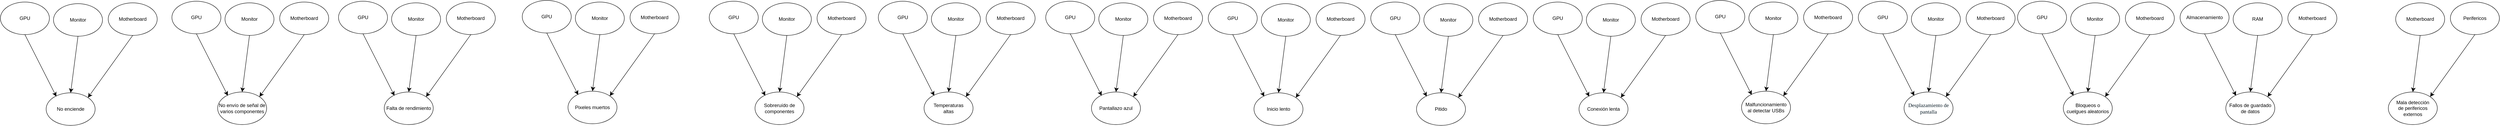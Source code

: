 <mxfile version="24.7.17">
  <diagram name="Page-1" id="YGSRjCei_8j5BNqLQOy4">
    <mxGraphModel dx="4787" dy="1153" grid="0" gridSize="10" guides="1" tooltips="1" connect="1" arrows="1" fold="1" page="0" pageScale="1" pageWidth="850" pageHeight="1100" math="0" shadow="0">
      <root>
        <mxCell id="0" />
        <mxCell id="1" parent="0" />
        <mxCell id="Yx4VKU2NzzIZ2IJ3YvU_-12" value="Pixeles muertos" style="ellipse;whiteSpace=wrap;html=1;" vertex="1" parent="1">
          <mxGeometry x="16" y="320" width="120" height="80" as="geometry" />
        </mxCell>
        <mxCell id="Yx4VKU2NzzIZ2IJ3YvU_-13" value="GPU" style="ellipse;whiteSpace=wrap;html=1;" vertex="1" parent="1">
          <mxGeometry x="-96" y="97" width="120" height="80" as="geometry" />
        </mxCell>
        <mxCell id="Yx4VKU2NzzIZ2IJ3YvU_-14" value="Monitor" style="ellipse;whiteSpace=wrap;html=1;" vertex="1" parent="1">
          <mxGeometry x="34" y="101" width="120" height="80" as="geometry" />
        </mxCell>
        <mxCell id="Yx4VKU2NzzIZ2IJ3YvU_-15" value="Motherboard" style="ellipse;whiteSpace=wrap;html=1;" vertex="1" parent="1">
          <mxGeometry x="168" y="99" width="120" height="80" as="geometry" />
        </mxCell>
        <mxCell id="Yx4VKU2NzzIZ2IJ3YvU_-16" value="" style="endArrow=classic;html=1;rounded=0;fontSize=12;startSize=8;endSize=8;curved=1;exitX=0.5;exitY=1;exitDx=0;exitDy=0;entryX=0.208;entryY=0.113;entryDx=0;entryDy=0;entryPerimeter=0;" edge="1" parent="1" source="Yx4VKU2NzzIZ2IJ3YvU_-13" target="Yx4VKU2NzzIZ2IJ3YvU_-12">
          <mxGeometry width="50" height="50" relative="1" as="geometry">
            <mxPoint x="182" y="323" as="sourcePoint" />
            <mxPoint x="232" y="273" as="targetPoint" />
          </mxGeometry>
        </mxCell>
        <mxCell id="Yx4VKU2NzzIZ2IJ3YvU_-17" value="" style="endArrow=classic;html=1;rounded=0;fontSize=12;startSize=8;endSize=8;curved=1;exitX=0.5;exitY=1;exitDx=0;exitDy=0;entryX=0.5;entryY=0;entryDx=0;entryDy=0;" edge="1" parent="1" source="Yx4VKU2NzzIZ2IJ3YvU_-14" target="Yx4VKU2NzzIZ2IJ3YvU_-12">
          <mxGeometry width="50" height="50" relative="1" as="geometry">
            <mxPoint x="-26" y="187" as="sourcePoint" />
            <mxPoint x="51" y="339" as="targetPoint" />
          </mxGeometry>
        </mxCell>
        <mxCell id="Yx4VKU2NzzIZ2IJ3YvU_-18" value="" style="endArrow=classic;html=1;rounded=0;fontSize=12;startSize=8;endSize=8;curved=1;exitX=0.5;exitY=1;exitDx=0;exitDy=0;entryX=1;entryY=0;entryDx=0;entryDy=0;" edge="1" parent="1" source="Yx4VKU2NzzIZ2IJ3YvU_-15" target="Yx4VKU2NzzIZ2IJ3YvU_-12">
          <mxGeometry width="50" height="50" relative="1" as="geometry">
            <mxPoint x="182" y="323" as="sourcePoint" />
            <mxPoint x="232" y="273" as="targetPoint" />
          </mxGeometry>
        </mxCell>
        <mxCell id="Yx4VKU2NzzIZ2IJ3YvU_-27" value="&lt;div&gt;Sobreruído de &lt;br&gt;&lt;/div&gt;&lt;div&gt;componentes&lt;br&gt;&lt;/div&gt;" style="ellipse;whiteSpace=wrap;html=1;" vertex="1" parent="1">
          <mxGeometry x="474" y="322" width="120" height="80" as="geometry" />
        </mxCell>
        <mxCell id="Yx4VKU2NzzIZ2IJ3YvU_-28" value="GPU" style="ellipse;whiteSpace=wrap;html=1;" vertex="1" parent="1">
          <mxGeometry x="362" y="99" width="120" height="80" as="geometry" />
        </mxCell>
        <mxCell id="Yx4VKU2NzzIZ2IJ3YvU_-29" value="Monitor" style="ellipse;whiteSpace=wrap;html=1;" vertex="1" parent="1">
          <mxGeometry x="492" y="103" width="120" height="80" as="geometry" />
        </mxCell>
        <mxCell id="Yx4VKU2NzzIZ2IJ3YvU_-30" value="Motherboard" style="ellipse;whiteSpace=wrap;html=1;" vertex="1" parent="1">
          <mxGeometry x="626" y="101" width="120" height="80" as="geometry" />
        </mxCell>
        <mxCell id="Yx4VKU2NzzIZ2IJ3YvU_-31" value="" style="endArrow=classic;html=1;rounded=0;fontSize=12;startSize=8;endSize=8;curved=1;exitX=0.5;exitY=1;exitDx=0;exitDy=0;entryX=0.208;entryY=0.113;entryDx=0;entryDy=0;entryPerimeter=0;" edge="1" parent="1" source="Yx4VKU2NzzIZ2IJ3YvU_-28" target="Yx4VKU2NzzIZ2IJ3YvU_-27">
          <mxGeometry width="50" height="50" relative="1" as="geometry">
            <mxPoint x="640" y="325" as="sourcePoint" />
            <mxPoint x="690" y="275" as="targetPoint" />
          </mxGeometry>
        </mxCell>
        <mxCell id="Yx4VKU2NzzIZ2IJ3YvU_-32" value="" style="endArrow=classic;html=1;rounded=0;fontSize=12;startSize=8;endSize=8;curved=1;exitX=0.5;exitY=1;exitDx=0;exitDy=0;entryX=0.5;entryY=0;entryDx=0;entryDy=0;" edge="1" parent="1" source="Yx4VKU2NzzIZ2IJ3YvU_-29" target="Yx4VKU2NzzIZ2IJ3YvU_-27">
          <mxGeometry width="50" height="50" relative="1" as="geometry">
            <mxPoint x="432" y="189" as="sourcePoint" />
            <mxPoint x="509" y="341" as="targetPoint" />
          </mxGeometry>
        </mxCell>
        <mxCell id="Yx4VKU2NzzIZ2IJ3YvU_-33" value="" style="endArrow=classic;html=1;rounded=0;fontSize=12;startSize=8;endSize=8;curved=1;exitX=0.5;exitY=1;exitDx=0;exitDy=0;entryX=1;entryY=0;entryDx=0;entryDy=0;" edge="1" parent="1" source="Yx4VKU2NzzIZ2IJ3YvU_-30" target="Yx4VKU2NzzIZ2IJ3YvU_-27">
          <mxGeometry width="50" height="50" relative="1" as="geometry">
            <mxPoint x="640" y="325" as="sourcePoint" />
            <mxPoint x="690" y="275" as="targetPoint" />
          </mxGeometry>
        </mxCell>
        <mxCell id="Yx4VKU2NzzIZ2IJ3YvU_-34" value="Falta de rendimiento" style="ellipse;whiteSpace=wrap;html=1;" vertex="1" parent="1">
          <mxGeometry x="-434" y="322" width="120" height="80" as="geometry" />
        </mxCell>
        <mxCell id="Yx4VKU2NzzIZ2IJ3YvU_-35" value="GPU" style="ellipse;whiteSpace=wrap;html=1;" vertex="1" parent="1">
          <mxGeometry x="-546" y="99" width="120" height="80" as="geometry" />
        </mxCell>
        <mxCell id="Yx4VKU2NzzIZ2IJ3YvU_-36" value="Monitor" style="ellipse;whiteSpace=wrap;html=1;" vertex="1" parent="1">
          <mxGeometry x="-416" y="103" width="120" height="80" as="geometry" />
        </mxCell>
        <mxCell id="Yx4VKU2NzzIZ2IJ3YvU_-37" value="Motherboard" style="ellipse;whiteSpace=wrap;html=1;" vertex="1" parent="1">
          <mxGeometry x="-282" y="101" width="120" height="80" as="geometry" />
        </mxCell>
        <mxCell id="Yx4VKU2NzzIZ2IJ3YvU_-38" value="" style="endArrow=classic;html=1;rounded=0;fontSize=12;startSize=8;endSize=8;curved=1;exitX=0.5;exitY=1;exitDx=0;exitDy=0;entryX=0.208;entryY=0.113;entryDx=0;entryDy=0;entryPerimeter=0;" edge="1" parent="1" source="Yx4VKU2NzzIZ2IJ3YvU_-35" target="Yx4VKU2NzzIZ2IJ3YvU_-34">
          <mxGeometry width="50" height="50" relative="1" as="geometry">
            <mxPoint x="-268" y="325" as="sourcePoint" />
            <mxPoint x="-218" y="275" as="targetPoint" />
          </mxGeometry>
        </mxCell>
        <mxCell id="Yx4VKU2NzzIZ2IJ3YvU_-39" value="" style="endArrow=classic;html=1;rounded=0;fontSize=12;startSize=8;endSize=8;curved=1;exitX=0.5;exitY=1;exitDx=0;exitDy=0;entryX=0.5;entryY=0;entryDx=0;entryDy=0;" edge="1" parent="1" source="Yx4VKU2NzzIZ2IJ3YvU_-36" target="Yx4VKU2NzzIZ2IJ3YvU_-34">
          <mxGeometry width="50" height="50" relative="1" as="geometry">
            <mxPoint x="-476" y="189" as="sourcePoint" />
            <mxPoint x="-399" y="341" as="targetPoint" />
          </mxGeometry>
        </mxCell>
        <mxCell id="Yx4VKU2NzzIZ2IJ3YvU_-40" value="" style="endArrow=classic;html=1;rounded=0;fontSize=12;startSize=8;endSize=8;curved=1;exitX=0.5;exitY=1;exitDx=0;exitDy=0;entryX=1;entryY=0;entryDx=0;entryDy=0;" edge="1" parent="1" source="Yx4VKU2NzzIZ2IJ3YvU_-37" target="Yx4VKU2NzzIZ2IJ3YvU_-34">
          <mxGeometry width="50" height="50" relative="1" as="geometry">
            <mxPoint x="-268" y="325" as="sourcePoint" />
            <mxPoint x="-218" y="275" as="targetPoint" />
          </mxGeometry>
        </mxCell>
        <mxCell id="Yx4VKU2NzzIZ2IJ3YvU_-41" value="&lt;div&gt;Temperaturas &lt;br&gt;&lt;/div&gt;&lt;div&gt;altas&lt;br&gt;&lt;/div&gt;" style="ellipse;whiteSpace=wrap;html=1;" vertex="1" parent="1">
          <mxGeometry x="888" y="322" width="120" height="80" as="geometry" />
        </mxCell>
        <mxCell id="Yx4VKU2NzzIZ2IJ3YvU_-42" value="GPU" style="ellipse;whiteSpace=wrap;html=1;" vertex="1" parent="1">
          <mxGeometry x="776" y="99" width="120" height="80" as="geometry" />
        </mxCell>
        <mxCell id="Yx4VKU2NzzIZ2IJ3YvU_-43" value="Monitor" style="ellipse;whiteSpace=wrap;html=1;" vertex="1" parent="1">
          <mxGeometry x="906" y="103" width="120" height="80" as="geometry" />
        </mxCell>
        <mxCell id="Yx4VKU2NzzIZ2IJ3YvU_-44" value="Motherboard" style="ellipse;whiteSpace=wrap;html=1;" vertex="1" parent="1">
          <mxGeometry x="1040" y="101" width="120" height="80" as="geometry" />
        </mxCell>
        <mxCell id="Yx4VKU2NzzIZ2IJ3YvU_-45" value="" style="endArrow=classic;html=1;rounded=0;fontSize=12;startSize=8;endSize=8;curved=1;exitX=0.5;exitY=1;exitDx=0;exitDy=0;entryX=0.208;entryY=0.113;entryDx=0;entryDy=0;entryPerimeter=0;" edge="1" parent="1" source="Yx4VKU2NzzIZ2IJ3YvU_-42" target="Yx4VKU2NzzIZ2IJ3YvU_-41">
          <mxGeometry width="50" height="50" relative="1" as="geometry">
            <mxPoint x="1054" y="325" as="sourcePoint" />
            <mxPoint x="1104" y="275" as="targetPoint" />
          </mxGeometry>
        </mxCell>
        <mxCell id="Yx4VKU2NzzIZ2IJ3YvU_-46" value="" style="endArrow=classic;html=1;rounded=0;fontSize=12;startSize=8;endSize=8;curved=1;exitX=0.5;exitY=1;exitDx=0;exitDy=0;entryX=0.5;entryY=0;entryDx=0;entryDy=0;" edge="1" parent="1" source="Yx4VKU2NzzIZ2IJ3YvU_-43" target="Yx4VKU2NzzIZ2IJ3YvU_-41">
          <mxGeometry width="50" height="50" relative="1" as="geometry">
            <mxPoint x="846" y="189" as="sourcePoint" />
            <mxPoint x="923" y="341" as="targetPoint" />
          </mxGeometry>
        </mxCell>
        <mxCell id="Yx4VKU2NzzIZ2IJ3YvU_-47" value="" style="endArrow=classic;html=1;rounded=0;fontSize=12;startSize=8;endSize=8;curved=1;exitX=0.5;exitY=1;exitDx=0;exitDy=0;entryX=1;entryY=0;entryDx=0;entryDy=0;" edge="1" parent="1" source="Yx4VKU2NzzIZ2IJ3YvU_-44" target="Yx4VKU2NzzIZ2IJ3YvU_-41">
          <mxGeometry width="50" height="50" relative="1" as="geometry">
            <mxPoint x="1054" y="325" as="sourcePoint" />
            <mxPoint x="1104" y="275" as="targetPoint" />
          </mxGeometry>
        </mxCell>
        <mxCell id="Yx4VKU2NzzIZ2IJ3YvU_-48" value="Pantallazo azul" style="ellipse;whiteSpace=wrap;html=1;" vertex="1" parent="1">
          <mxGeometry x="1298" y="322" width="120" height="80" as="geometry" />
        </mxCell>
        <mxCell id="Yx4VKU2NzzIZ2IJ3YvU_-49" value="GPU" style="ellipse;whiteSpace=wrap;html=1;" vertex="1" parent="1">
          <mxGeometry x="1186" y="99" width="120" height="80" as="geometry" />
        </mxCell>
        <mxCell id="Yx4VKU2NzzIZ2IJ3YvU_-50" value="Monitor" style="ellipse;whiteSpace=wrap;html=1;" vertex="1" parent="1">
          <mxGeometry x="1316" y="103" width="120" height="80" as="geometry" />
        </mxCell>
        <mxCell id="Yx4VKU2NzzIZ2IJ3YvU_-51" value="Motherboard" style="ellipse;whiteSpace=wrap;html=1;" vertex="1" parent="1">
          <mxGeometry x="1450" y="101" width="120" height="80" as="geometry" />
        </mxCell>
        <mxCell id="Yx4VKU2NzzIZ2IJ3YvU_-52" value="" style="endArrow=classic;html=1;rounded=0;fontSize=12;startSize=8;endSize=8;curved=1;exitX=0.5;exitY=1;exitDx=0;exitDy=0;entryX=0.208;entryY=0.113;entryDx=0;entryDy=0;entryPerimeter=0;" edge="1" parent="1" source="Yx4VKU2NzzIZ2IJ3YvU_-49" target="Yx4VKU2NzzIZ2IJ3YvU_-48">
          <mxGeometry width="50" height="50" relative="1" as="geometry">
            <mxPoint x="1464" y="325" as="sourcePoint" />
            <mxPoint x="1514" y="275" as="targetPoint" />
          </mxGeometry>
        </mxCell>
        <mxCell id="Yx4VKU2NzzIZ2IJ3YvU_-53" value="" style="endArrow=classic;html=1;rounded=0;fontSize=12;startSize=8;endSize=8;curved=1;exitX=0.5;exitY=1;exitDx=0;exitDy=0;entryX=0.5;entryY=0;entryDx=0;entryDy=0;" edge="1" parent="1" source="Yx4VKU2NzzIZ2IJ3YvU_-50" target="Yx4VKU2NzzIZ2IJ3YvU_-48">
          <mxGeometry width="50" height="50" relative="1" as="geometry">
            <mxPoint x="1256" y="189" as="sourcePoint" />
            <mxPoint x="1333" y="341" as="targetPoint" />
          </mxGeometry>
        </mxCell>
        <mxCell id="Yx4VKU2NzzIZ2IJ3YvU_-54" value="" style="endArrow=classic;html=1;rounded=0;fontSize=12;startSize=8;endSize=8;curved=1;exitX=0.5;exitY=1;exitDx=0;exitDy=0;entryX=1;entryY=0;entryDx=0;entryDy=0;" edge="1" parent="1" source="Yx4VKU2NzzIZ2IJ3YvU_-51" target="Yx4VKU2NzzIZ2IJ3YvU_-48">
          <mxGeometry width="50" height="50" relative="1" as="geometry">
            <mxPoint x="1464" y="325" as="sourcePoint" />
            <mxPoint x="1514" y="275" as="targetPoint" />
          </mxGeometry>
        </mxCell>
        <mxCell id="Yx4VKU2NzzIZ2IJ3YvU_-55" value="Inicio lento" style="ellipse;whiteSpace=wrap;html=1;" vertex="1" parent="1">
          <mxGeometry x="1696" y="324" width="120" height="80" as="geometry" />
        </mxCell>
        <mxCell id="Yx4VKU2NzzIZ2IJ3YvU_-56" value="GPU" style="ellipse;whiteSpace=wrap;html=1;" vertex="1" parent="1">
          <mxGeometry x="1584" y="101" width="120" height="80" as="geometry" />
        </mxCell>
        <mxCell id="Yx4VKU2NzzIZ2IJ3YvU_-57" value="Monitor" style="ellipse;whiteSpace=wrap;html=1;" vertex="1" parent="1">
          <mxGeometry x="1714" y="105" width="120" height="80" as="geometry" />
        </mxCell>
        <mxCell id="Yx4VKU2NzzIZ2IJ3YvU_-58" value="Motherboard" style="ellipse;whiteSpace=wrap;html=1;" vertex="1" parent="1">
          <mxGeometry x="1848" y="103" width="120" height="80" as="geometry" />
        </mxCell>
        <mxCell id="Yx4VKU2NzzIZ2IJ3YvU_-59" value="" style="endArrow=classic;html=1;rounded=0;fontSize=12;startSize=8;endSize=8;curved=1;exitX=0.5;exitY=1;exitDx=0;exitDy=0;entryX=0.208;entryY=0.113;entryDx=0;entryDy=0;entryPerimeter=0;" edge="1" parent="1" source="Yx4VKU2NzzIZ2IJ3YvU_-56" target="Yx4VKU2NzzIZ2IJ3YvU_-55">
          <mxGeometry width="50" height="50" relative="1" as="geometry">
            <mxPoint x="1862" y="327" as="sourcePoint" />
            <mxPoint x="1912" y="277" as="targetPoint" />
          </mxGeometry>
        </mxCell>
        <mxCell id="Yx4VKU2NzzIZ2IJ3YvU_-60" value="" style="endArrow=classic;html=1;rounded=0;fontSize=12;startSize=8;endSize=8;curved=1;exitX=0.5;exitY=1;exitDx=0;exitDy=0;entryX=0.5;entryY=0;entryDx=0;entryDy=0;" edge="1" parent="1" source="Yx4VKU2NzzIZ2IJ3YvU_-57" target="Yx4VKU2NzzIZ2IJ3YvU_-55">
          <mxGeometry width="50" height="50" relative="1" as="geometry">
            <mxPoint x="1654" y="191" as="sourcePoint" />
            <mxPoint x="1731" y="343" as="targetPoint" />
          </mxGeometry>
        </mxCell>
        <mxCell id="Yx4VKU2NzzIZ2IJ3YvU_-61" value="" style="endArrow=classic;html=1;rounded=0;fontSize=12;startSize=8;endSize=8;curved=1;exitX=0.5;exitY=1;exitDx=0;exitDy=0;entryX=1;entryY=0;entryDx=0;entryDy=0;" edge="1" parent="1" source="Yx4VKU2NzzIZ2IJ3YvU_-58" target="Yx4VKU2NzzIZ2IJ3YvU_-55">
          <mxGeometry width="50" height="50" relative="1" as="geometry">
            <mxPoint x="1862" y="327" as="sourcePoint" />
            <mxPoint x="1912" y="277" as="targetPoint" />
          </mxGeometry>
        </mxCell>
        <mxCell id="Yx4VKU2NzzIZ2IJ3YvU_-62" value="&lt;div&gt;No envío de señal de&lt;/div&gt;&lt;div&gt;varios componentes&lt;br&gt;&lt;/div&gt;" style="ellipse;whiteSpace=wrap;html=1;" vertex="1" parent="1">
          <mxGeometry x="-842" y="322" width="120" height="80" as="geometry" />
        </mxCell>
        <mxCell id="Yx4VKU2NzzIZ2IJ3YvU_-63" value="GPU" style="ellipse;whiteSpace=wrap;html=1;" vertex="1" parent="1">
          <mxGeometry x="-954" y="99" width="120" height="80" as="geometry" />
        </mxCell>
        <mxCell id="Yx4VKU2NzzIZ2IJ3YvU_-64" value="Monitor" style="ellipse;whiteSpace=wrap;html=1;" vertex="1" parent="1">
          <mxGeometry x="-824" y="103" width="120" height="80" as="geometry" />
        </mxCell>
        <mxCell id="Yx4VKU2NzzIZ2IJ3YvU_-65" value="Motherboard" style="ellipse;whiteSpace=wrap;html=1;" vertex="1" parent="1">
          <mxGeometry x="-690" y="101" width="120" height="80" as="geometry" />
        </mxCell>
        <mxCell id="Yx4VKU2NzzIZ2IJ3YvU_-66" value="" style="endArrow=classic;html=1;rounded=0;fontSize=12;startSize=8;endSize=8;curved=1;exitX=0.5;exitY=1;exitDx=0;exitDy=0;entryX=0.208;entryY=0.113;entryDx=0;entryDy=0;entryPerimeter=0;" edge="1" parent="1" source="Yx4VKU2NzzIZ2IJ3YvU_-63" target="Yx4VKU2NzzIZ2IJ3YvU_-62">
          <mxGeometry width="50" height="50" relative="1" as="geometry">
            <mxPoint x="-676" y="325" as="sourcePoint" />
            <mxPoint x="-626" y="275" as="targetPoint" />
          </mxGeometry>
        </mxCell>
        <mxCell id="Yx4VKU2NzzIZ2IJ3YvU_-67" value="" style="endArrow=classic;html=1;rounded=0;fontSize=12;startSize=8;endSize=8;curved=1;exitX=0.5;exitY=1;exitDx=0;exitDy=0;entryX=0.5;entryY=0;entryDx=0;entryDy=0;" edge="1" parent="1" source="Yx4VKU2NzzIZ2IJ3YvU_-64" target="Yx4VKU2NzzIZ2IJ3YvU_-62">
          <mxGeometry width="50" height="50" relative="1" as="geometry">
            <mxPoint x="-884" y="189" as="sourcePoint" />
            <mxPoint x="-807" y="341" as="targetPoint" />
          </mxGeometry>
        </mxCell>
        <mxCell id="Yx4VKU2NzzIZ2IJ3YvU_-68" value="" style="endArrow=classic;html=1;rounded=0;fontSize=12;startSize=8;endSize=8;curved=1;exitX=0.5;exitY=1;exitDx=0;exitDy=0;entryX=1;entryY=0;entryDx=0;entryDy=0;" edge="1" parent="1" source="Yx4VKU2NzzIZ2IJ3YvU_-65" target="Yx4VKU2NzzIZ2IJ3YvU_-62">
          <mxGeometry width="50" height="50" relative="1" as="geometry">
            <mxPoint x="-676" y="325" as="sourcePoint" />
            <mxPoint x="-626" y="275" as="targetPoint" />
          </mxGeometry>
        </mxCell>
        <mxCell id="Yx4VKU2NzzIZ2IJ3YvU_-69" value="No enciende" style="ellipse;whiteSpace=wrap;html=1;" vertex="1" parent="1">
          <mxGeometry x="-1262" y="324" width="120" height="80" as="geometry" />
        </mxCell>
        <mxCell id="Yx4VKU2NzzIZ2IJ3YvU_-70" value="GPU" style="ellipse;whiteSpace=wrap;html=1;" vertex="1" parent="1">
          <mxGeometry x="-1374" y="101" width="120" height="80" as="geometry" />
        </mxCell>
        <mxCell id="Yx4VKU2NzzIZ2IJ3YvU_-71" value="Monitor" style="ellipse;whiteSpace=wrap;html=1;" vertex="1" parent="1">
          <mxGeometry x="-1244" y="105" width="120" height="80" as="geometry" />
        </mxCell>
        <mxCell id="Yx4VKU2NzzIZ2IJ3YvU_-72" value="Motherboard" style="ellipse;whiteSpace=wrap;html=1;" vertex="1" parent="1">
          <mxGeometry x="-1110" y="103" width="120" height="80" as="geometry" />
        </mxCell>
        <mxCell id="Yx4VKU2NzzIZ2IJ3YvU_-73" value="" style="endArrow=classic;html=1;rounded=0;fontSize=12;startSize=8;endSize=8;curved=1;exitX=0.5;exitY=1;exitDx=0;exitDy=0;entryX=0.208;entryY=0.113;entryDx=0;entryDy=0;entryPerimeter=0;" edge="1" parent="1" source="Yx4VKU2NzzIZ2IJ3YvU_-70" target="Yx4VKU2NzzIZ2IJ3YvU_-69">
          <mxGeometry width="50" height="50" relative="1" as="geometry">
            <mxPoint x="-1096" y="327" as="sourcePoint" />
            <mxPoint x="-1046" y="277" as="targetPoint" />
          </mxGeometry>
        </mxCell>
        <mxCell id="Yx4VKU2NzzIZ2IJ3YvU_-74" value="" style="endArrow=classic;html=1;rounded=0;fontSize=12;startSize=8;endSize=8;curved=1;exitX=0.5;exitY=1;exitDx=0;exitDy=0;entryX=0.5;entryY=0;entryDx=0;entryDy=0;" edge="1" parent="1" source="Yx4VKU2NzzIZ2IJ3YvU_-71" target="Yx4VKU2NzzIZ2IJ3YvU_-69">
          <mxGeometry width="50" height="50" relative="1" as="geometry">
            <mxPoint x="-1304" y="191" as="sourcePoint" />
            <mxPoint x="-1227" y="343" as="targetPoint" />
          </mxGeometry>
        </mxCell>
        <mxCell id="Yx4VKU2NzzIZ2IJ3YvU_-75" value="" style="endArrow=classic;html=1;rounded=0;fontSize=12;startSize=8;endSize=8;curved=1;exitX=0.5;exitY=1;exitDx=0;exitDy=0;entryX=1;entryY=0;entryDx=0;entryDy=0;" edge="1" parent="1" source="Yx4VKU2NzzIZ2IJ3YvU_-72" target="Yx4VKU2NzzIZ2IJ3YvU_-69">
          <mxGeometry width="50" height="50" relative="1" as="geometry">
            <mxPoint x="-1096" y="327" as="sourcePoint" />
            <mxPoint x="-1046" y="277" as="targetPoint" />
          </mxGeometry>
        </mxCell>
        <mxCell id="Yx4VKU2NzzIZ2IJ3YvU_-104" value="Pitido" style="ellipse;whiteSpace=wrap;html=1;" vertex="1" parent="1">
          <mxGeometry x="2094" y="324" width="120" height="80" as="geometry" />
        </mxCell>
        <mxCell id="Yx4VKU2NzzIZ2IJ3YvU_-105" value="GPU" style="ellipse;whiteSpace=wrap;html=1;" vertex="1" parent="1">
          <mxGeometry x="1982" y="101" width="120" height="80" as="geometry" />
        </mxCell>
        <mxCell id="Yx4VKU2NzzIZ2IJ3YvU_-106" value="Monitor" style="ellipse;whiteSpace=wrap;html=1;" vertex="1" parent="1">
          <mxGeometry x="2112" y="105" width="120" height="80" as="geometry" />
        </mxCell>
        <mxCell id="Yx4VKU2NzzIZ2IJ3YvU_-107" value="Motherboard" style="ellipse;whiteSpace=wrap;html=1;" vertex="1" parent="1">
          <mxGeometry x="2246" y="103" width="120" height="80" as="geometry" />
        </mxCell>
        <mxCell id="Yx4VKU2NzzIZ2IJ3YvU_-108" value="" style="endArrow=classic;html=1;rounded=0;fontSize=12;startSize=8;endSize=8;curved=1;exitX=0.5;exitY=1;exitDx=0;exitDy=0;entryX=0.208;entryY=0.113;entryDx=0;entryDy=0;entryPerimeter=0;" edge="1" parent="1" source="Yx4VKU2NzzIZ2IJ3YvU_-105" target="Yx4VKU2NzzIZ2IJ3YvU_-104">
          <mxGeometry width="50" height="50" relative="1" as="geometry">
            <mxPoint x="2260" y="327" as="sourcePoint" />
            <mxPoint x="2310" y="277" as="targetPoint" />
          </mxGeometry>
        </mxCell>
        <mxCell id="Yx4VKU2NzzIZ2IJ3YvU_-109" value="" style="endArrow=classic;html=1;rounded=0;fontSize=12;startSize=8;endSize=8;curved=1;exitX=0.5;exitY=1;exitDx=0;exitDy=0;entryX=0.5;entryY=0;entryDx=0;entryDy=0;" edge="1" parent="1" source="Yx4VKU2NzzIZ2IJ3YvU_-106" target="Yx4VKU2NzzIZ2IJ3YvU_-104">
          <mxGeometry width="50" height="50" relative="1" as="geometry">
            <mxPoint x="2052" y="191" as="sourcePoint" />
            <mxPoint x="2129" y="343" as="targetPoint" />
          </mxGeometry>
        </mxCell>
        <mxCell id="Yx4VKU2NzzIZ2IJ3YvU_-110" value="" style="endArrow=classic;html=1;rounded=0;fontSize=12;startSize=8;endSize=8;curved=1;exitX=0.5;exitY=1;exitDx=0;exitDy=0;entryX=1;entryY=0;entryDx=0;entryDy=0;" edge="1" parent="1" source="Yx4VKU2NzzIZ2IJ3YvU_-107" target="Yx4VKU2NzzIZ2IJ3YvU_-104">
          <mxGeometry width="50" height="50" relative="1" as="geometry">
            <mxPoint x="2260" y="327" as="sourcePoint" />
            <mxPoint x="2310" y="277" as="targetPoint" />
          </mxGeometry>
        </mxCell>
        <mxCell id="Yx4VKU2NzzIZ2IJ3YvU_-111" value="Conexión lenta" style="ellipse;whiteSpace=wrap;html=1;" vertex="1" parent="1">
          <mxGeometry x="2492" y="324" width="120" height="80" as="geometry" />
        </mxCell>
        <mxCell id="Yx4VKU2NzzIZ2IJ3YvU_-112" value="GPU" style="ellipse;whiteSpace=wrap;html=1;" vertex="1" parent="1">
          <mxGeometry x="2380" y="101" width="120" height="80" as="geometry" />
        </mxCell>
        <mxCell id="Yx4VKU2NzzIZ2IJ3YvU_-113" value="Monitor" style="ellipse;whiteSpace=wrap;html=1;" vertex="1" parent="1">
          <mxGeometry x="2510" y="105" width="120" height="80" as="geometry" />
        </mxCell>
        <mxCell id="Yx4VKU2NzzIZ2IJ3YvU_-114" value="Motherboard" style="ellipse;whiteSpace=wrap;html=1;" vertex="1" parent="1">
          <mxGeometry x="2644" y="103" width="120" height="80" as="geometry" />
        </mxCell>
        <mxCell id="Yx4VKU2NzzIZ2IJ3YvU_-115" value="" style="endArrow=classic;html=1;rounded=0;fontSize=12;startSize=8;endSize=8;curved=1;exitX=0.5;exitY=1;exitDx=0;exitDy=0;entryX=0.208;entryY=0.113;entryDx=0;entryDy=0;entryPerimeter=0;" edge="1" parent="1" source="Yx4VKU2NzzIZ2IJ3YvU_-112" target="Yx4VKU2NzzIZ2IJ3YvU_-111">
          <mxGeometry width="50" height="50" relative="1" as="geometry">
            <mxPoint x="2658" y="327" as="sourcePoint" />
            <mxPoint x="2708" y="277" as="targetPoint" />
          </mxGeometry>
        </mxCell>
        <mxCell id="Yx4VKU2NzzIZ2IJ3YvU_-116" value="" style="endArrow=classic;html=1;rounded=0;fontSize=12;startSize=8;endSize=8;curved=1;exitX=0.5;exitY=1;exitDx=0;exitDy=0;entryX=0.5;entryY=0;entryDx=0;entryDy=0;" edge="1" parent="1" source="Yx4VKU2NzzIZ2IJ3YvU_-113" target="Yx4VKU2NzzIZ2IJ3YvU_-111">
          <mxGeometry width="50" height="50" relative="1" as="geometry">
            <mxPoint x="2450" y="191" as="sourcePoint" />
            <mxPoint x="2527" y="343" as="targetPoint" />
          </mxGeometry>
        </mxCell>
        <mxCell id="Yx4VKU2NzzIZ2IJ3YvU_-117" value="" style="endArrow=classic;html=1;rounded=0;fontSize=12;startSize=8;endSize=8;curved=1;exitX=0.5;exitY=1;exitDx=0;exitDy=0;entryX=1;entryY=0;entryDx=0;entryDy=0;" edge="1" parent="1" source="Yx4VKU2NzzIZ2IJ3YvU_-114" target="Yx4VKU2NzzIZ2IJ3YvU_-111">
          <mxGeometry width="50" height="50" relative="1" as="geometry">
            <mxPoint x="2658" y="327" as="sourcePoint" />
            <mxPoint x="2708" y="277" as="targetPoint" />
          </mxGeometry>
        </mxCell>
        <mxCell id="Yx4VKU2NzzIZ2IJ3YvU_-118" value="&lt;div&gt;Malfuncionamiento&lt;/div&gt;&lt;div&gt;al detectar USBs&lt;br&gt;&lt;/div&gt;" style="ellipse;whiteSpace=wrap;html=1;" vertex="1" parent="1">
          <mxGeometry x="2890" y="320" width="120" height="80" as="geometry" />
        </mxCell>
        <mxCell id="Yx4VKU2NzzIZ2IJ3YvU_-119" value="GPU" style="ellipse;whiteSpace=wrap;html=1;" vertex="1" parent="1">
          <mxGeometry x="2778" y="97" width="120" height="80" as="geometry" />
        </mxCell>
        <mxCell id="Yx4VKU2NzzIZ2IJ3YvU_-120" value="Monitor" style="ellipse;whiteSpace=wrap;html=1;" vertex="1" parent="1">
          <mxGeometry x="2908" y="101" width="120" height="80" as="geometry" />
        </mxCell>
        <mxCell id="Yx4VKU2NzzIZ2IJ3YvU_-121" value="Motherboard" style="ellipse;whiteSpace=wrap;html=1;" vertex="1" parent="1">
          <mxGeometry x="3042" y="99" width="120" height="80" as="geometry" />
        </mxCell>
        <mxCell id="Yx4VKU2NzzIZ2IJ3YvU_-122" value="" style="endArrow=classic;html=1;rounded=0;fontSize=12;startSize=8;endSize=8;curved=1;exitX=0.5;exitY=1;exitDx=0;exitDy=0;entryX=0.208;entryY=0.113;entryDx=0;entryDy=0;entryPerimeter=0;" edge="1" parent="1" source="Yx4VKU2NzzIZ2IJ3YvU_-119" target="Yx4VKU2NzzIZ2IJ3YvU_-118">
          <mxGeometry width="50" height="50" relative="1" as="geometry">
            <mxPoint x="3056" y="323" as="sourcePoint" />
            <mxPoint x="3106" y="273" as="targetPoint" />
          </mxGeometry>
        </mxCell>
        <mxCell id="Yx4VKU2NzzIZ2IJ3YvU_-123" value="" style="endArrow=classic;html=1;rounded=0;fontSize=12;startSize=8;endSize=8;curved=1;exitX=0.5;exitY=1;exitDx=0;exitDy=0;entryX=0.5;entryY=0;entryDx=0;entryDy=0;" edge="1" parent="1" source="Yx4VKU2NzzIZ2IJ3YvU_-120" target="Yx4VKU2NzzIZ2IJ3YvU_-118">
          <mxGeometry width="50" height="50" relative="1" as="geometry">
            <mxPoint x="2848" y="187" as="sourcePoint" />
            <mxPoint x="2925" y="339" as="targetPoint" />
          </mxGeometry>
        </mxCell>
        <mxCell id="Yx4VKU2NzzIZ2IJ3YvU_-124" value="" style="endArrow=classic;html=1;rounded=0;fontSize=12;startSize=8;endSize=8;curved=1;exitX=0.5;exitY=1;exitDx=0;exitDy=0;entryX=1;entryY=0;entryDx=0;entryDy=0;" edge="1" parent="1" source="Yx4VKU2NzzIZ2IJ3YvU_-121" target="Yx4VKU2NzzIZ2IJ3YvU_-118">
          <mxGeometry width="50" height="50" relative="1" as="geometry">
            <mxPoint x="3056" y="323" as="sourcePoint" />
            <mxPoint x="3106" y="273" as="targetPoint" />
          </mxGeometry>
        </mxCell>
        <mxCell id="Yx4VKU2NzzIZ2IJ3YvU_-125" value="&lt;span style=&quot;font-size:13px;color:#071924;font-weight:normal;text-decoration:none;font-family:&#39;Georgia&#39;;font-style:normal;text-decoration-skip-ink:none;&quot;&gt;Desplazamiento de pantalla&lt;/span&gt;" style="ellipse;whiteSpace=wrap;html=1;" vertex="1" parent="1">
          <mxGeometry x="3288" y="322" width="120" height="80" as="geometry" />
        </mxCell>
        <mxCell id="Yx4VKU2NzzIZ2IJ3YvU_-126" value="GPU" style="ellipse;whiteSpace=wrap;html=1;" vertex="1" parent="1">
          <mxGeometry x="3176" y="99" width="120" height="80" as="geometry" />
        </mxCell>
        <mxCell id="Yx4VKU2NzzIZ2IJ3YvU_-127" value="Monitor" style="ellipse;whiteSpace=wrap;html=1;" vertex="1" parent="1">
          <mxGeometry x="3306" y="103" width="120" height="80" as="geometry" />
        </mxCell>
        <mxCell id="Yx4VKU2NzzIZ2IJ3YvU_-128" value="Motherboard" style="ellipse;whiteSpace=wrap;html=1;" vertex="1" parent="1">
          <mxGeometry x="3440" y="101" width="120" height="80" as="geometry" />
        </mxCell>
        <mxCell id="Yx4VKU2NzzIZ2IJ3YvU_-129" value="" style="endArrow=classic;html=1;rounded=0;fontSize=12;startSize=8;endSize=8;curved=1;exitX=0.5;exitY=1;exitDx=0;exitDy=0;entryX=0.208;entryY=0.113;entryDx=0;entryDy=0;entryPerimeter=0;" edge="1" parent="1" source="Yx4VKU2NzzIZ2IJ3YvU_-126" target="Yx4VKU2NzzIZ2IJ3YvU_-125">
          <mxGeometry width="50" height="50" relative="1" as="geometry">
            <mxPoint x="3454" y="325" as="sourcePoint" />
            <mxPoint x="3504" y="275" as="targetPoint" />
          </mxGeometry>
        </mxCell>
        <mxCell id="Yx4VKU2NzzIZ2IJ3YvU_-130" value="" style="endArrow=classic;html=1;rounded=0;fontSize=12;startSize=8;endSize=8;curved=1;exitX=0.5;exitY=1;exitDx=0;exitDy=0;entryX=0.5;entryY=0;entryDx=0;entryDy=0;" edge="1" parent="1" source="Yx4VKU2NzzIZ2IJ3YvU_-127" target="Yx4VKU2NzzIZ2IJ3YvU_-125">
          <mxGeometry width="50" height="50" relative="1" as="geometry">
            <mxPoint x="3246" y="189" as="sourcePoint" />
            <mxPoint x="3323" y="341" as="targetPoint" />
          </mxGeometry>
        </mxCell>
        <mxCell id="Yx4VKU2NzzIZ2IJ3YvU_-131" value="" style="endArrow=classic;html=1;rounded=0;fontSize=12;startSize=8;endSize=8;curved=1;exitX=0.5;exitY=1;exitDx=0;exitDy=0;entryX=1;entryY=0;entryDx=0;entryDy=0;" edge="1" parent="1" source="Yx4VKU2NzzIZ2IJ3YvU_-128" target="Yx4VKU2NzzIZ2IJ3YvU_-125">
          <mxGeometry width="50" height="50" relative="1" as="geometry">
            <mxPoint x="3454" y="325" as="sourcePoint" />
            <mxPoint x="3504" y="275" as="targetPoint" />
          </mxGeometry>
        </mxCell>
        <mxCell id="Yx4VKU2NzzIZ2IJ3YvU_-139" value="&lt;div&gt;Bloqueos o &lt;br&gt;&lt;/div&gt;&lt;div&gt;cuelgues aleatorios&lt;br&gt;&lt;/div&gt;" style="ellipse;whiteSpace=wrap;html=1;" vertex="1" parent="1">
          <mxGeometry x="3678" y="322" width="120" height="80" as="geometry" />
        </mxCell>
        <mxCell id="Yx4VKU2NzzIZ2IJ3YvU_-140" value="GPU" style="ellipse;whiteSpace=wrap;html=1;" vertex="1" parent="1">
          <mxGeometry x="3566" y="99" width="120" height="80" as="geometry" />
        </mxCell>
        <mxCell id="Yx4VKU2NzzIZ2IJ3YvU_-141" value="Monitor" style="ellipse;whiteSpace=wrap;html=1;" vertex="1" parent="1">
          <mxGeometry x="3696" y="103" width="120" height="80" as="geometry" />
        </mxCell>
        <mxCell id="Yx4VKU2NzzIZ2IJ3YvU_-142" value="Motherboard" style="ellipse;whiteSpace=wrap;html=1;" vertex="1" parent="1">
          <mxGeometry x="3830" y="101" width="120" height="80" as="geometry" />
        </mxCell>
        <mxCell id="Yx4VKU2NzzIZ2IJ3YvU_-143" value="" style="endArrow=classic;html=1;rounded=0;fontSize=12;startSize=8;endSize=8;curved=1;exitX=0.5;exitY=1;exitDx=0;exitDy=0;entryX=0.208;entryY=0.113;entryDx=0;entryDy=0;entryPerimeter=0;" edge="1" parent="1" source="Yx4VKU2NzzIZ2IJ3YvU_-140" target="Yx4VKU2NzzIZ2IJ3YvU_-139">
          <mxGeometry width="50" height="50" relative="1" as="geometry">
            <mxPoint x="3844" y="325" as="sourcePoint" />
            <mxPoint x="3894" y="275" as="targetPoint" />
          </mxGeometry>
        </mxCell>
        <mxCell id="Yx4VKU2NzzIZ2IJ3YvU_-144" value="" style="endArrow=classic;html=1;rounded=0;fontSize=12;startSize=8;endSize=8;curved=1;exitX=0.5;exitY=1;exitDx=0;exitDy=0;entryX=0.5;entryY=0;entryDx=0;entryDy=0;" edge="1" parent="1" source="Yx4VKU2NzzIZ2IJ3YvU_-141" target="Yx4VKU2NzzIZ2IJ3YvU_-139">
          <mxGeometry width="50" height="50" relative="1" as="geometry">
            <mxPoint x="3636" y="189" as="sourcePoint" />
            <mxPoint x="3713" y="341" as="targetPoint" />
          </mxGeometry>
        </mxCell>
        <mxCell id="Yx4VKU2NzzIZ2IJ3YvU_-145" value="" style="endArrow=classic;html=1;rounded=0;fontSize=12;startSize=8;endSize=8;curved=1;exitX=0.5;exitY=1;exitDx=0;exitDy=0;entryX=1;entryY=0;entryDx=0;entryDy=0;" edge="1" parent="1" source="Yx4VKU2NzzIZ2IJ3YvU_-142" target="Yx4VKU2NzzIZ2IJ3YvU_-139">
          <mxGeometry width="50" height="50" relative="1" as="geometry">
            <mxPoint x="3844" y="325" as="sourcePoint" />
            <mxPoint x="3894" y="275" as="targetPoint" />
          </mxGeometry>
        </mxCell>
        <mxCell id="Yx4VKU2NzzIZ2IJ3YvU_-147" value="&lt;div&gt;Fallos de guardado&lt;/div&gt;&lt;div&gt;de datos&lt;br&gt;&lt;/div&gt;" style="ellipse;whiteSpace=wrap;html=1;" vertex="1" parent="1">
          <mxGeometry x="4076" y="322" width="120" height="80" as="geometry" />
        </mxCell>
        <mxCell id="Yx4VKU2NzzIZ2IJ3YvU_-148" value="Almacenamiento" style="ellipse;whiteSpace=wrap;html=1;" vertex="1" parent="1">
          <mxGeometry x="3964" y="99" width="120" height="80" as="geometry" />
        </mxCell>
        <mxCell id="Yx4VKU2NzzIZ2IJ3YvU_-149" value="RAM" style="ellipse;whiteSpace=wrap;html=1;" vertex="1" parent="1">
          <mxGeometry x="4094" y="103" width="120" height="80" as="geometry" />
        </mxCell>
        <mxCell id="Yx4VKU2NzzIZ2IJ3YvU_-150" value="Motherboard" style="ellipse;whiteSpace=wrap;html=1;" vertex="1" parent="1">
          <mxGeometry x="4228" y="101" width="120" height="80" as="geometry" />
        </mxCell>
        <mxCell id="Yx4VKU2NzzIZ2IJ3YvU_-151" value="" style="endArrow=classic;html=1;rounded=0;fontSize=12;startSize=8;endSize=8;curved=1;exitX=0.5;exitY=1;exitDx=0;exitDy=0;entryX=0.208;entryY=0.113;entryDx=0;entryDy=0;entryPerimeter=0;" edge="1" parent="1" source="Yx4VKU2NzzIZ2IJ3YvU_-148" target="Yx4VKU2NzzIZ2IJ3YvU_-147">
          <mxGeometry width="50" height="50" relative="1" as="geometry">
            <mxPoint x="4242" y="325" as="sourcePoint" />
            <mxPoint x="4292" y="275" as="targetPoint" />
          </mxGeometry>
        </mxCell>
        <mxCell id="Yx4VKU2NzzIZ2IJ3YvU_-152" value="" style="endArrow=classic;html=1;rounded=0;fontSize=12;startSize=8;endSize=8;curved=1;exitX=0.5;exitY=1;exitDx=0;exitDy=0;entryX=0.5;entryY=0;entryDx=0;entryDy=0;" edge="1" parent="1" source="Yx4VKU2NzzIZ2IJ3YvU_-149" target="Yx4VKU2NzzIZ2IJ3YvU_-147">
          <mxGeometry width="50" height="50" relative="1" as="geometry">
            <mxPoint x="4034" y="189" as="sourcePoint" />
            <mxPoint x="4111" y="341" as="targetPoint" />
          </mxGeometry>
        </mxCell>
        <mxCell id="Yx4VKU2NzzIZ2IJ3YvU_-153" value="" style="endArrow=classic;html=1;rounded=0;fontSize=12;startSize=8;endSize=8;curved=1;exitX=0.5;exitY=1;exitDx=0;exitDy=0;entryX=1;entryY=0;entryDx=0;entryDy=0;" edge="1" parent="1" source="Yx4VKU2NzzIZ2IJ3YvU_-150" target="Yx4VKU2NzzIZ2IJ3YvU_-147">
          <mxGeometry width="50" height="50" relative="1" as="geometry">
            <mxPoint x="4242" y="325" as="sourcePoint" />
            <mxPoint x="4292" y="275" as="targetPoint" />
          </mxGeometry>
        </mxCell>
        <mxCell id="Yx4VKU2NzzIZ2IJ3YvU_-154" value="&lt;div&gt;Mala detección&lt;/div&gt;&lt;div&gt;de perifericos&lt;/div&gt;&lt;div&gt;externos&lt;br&gt;&lt;/div&gt;" style="ellipse;whiteSpace=wrap;html=1;" vertex="1" parent="1">
          <mxGeometry x="4474" y="322" width="120" height="80" as="geometry" />
        </mxCell>
        <mxCell id="Yx4VKU2NzzIZ2IJ3YvU_-156" value="Motherboard" style="ellipse;whiteSpace=wrap;html=1;" vertex="1" parent="1">
          <mxGeometry x="4492" y="103" width="120" height="80" as="geometry" />
        </mxCell>
        <mxCell id="Yx4VKU2NzzIZ2IJ3YvU_-157" value="Perifericos" style="ellipse;whiteSpace=wrap;html=1;" vertex="1" parent="1">
          <mxGeometry x="4626" y="101" width="120" height="80" as="geometry" />
        </mxCell>
        <mxCell id="Yx4VKU2NzzIZ2IJ3YvU_-159" value="" style="endArrow=classic;html=1;rounded=0;fontSize=12;startSize=8;endSize=8;curved=1;exitX=0.5;exitY=1;exitDx=0;exitDy=0;entryX=0.5;entryY=0;entryDx=0;entryDy=0;" edge="1" parent="1" source="Yx4VKU2NzzIZ2IJ3YvU_-156" target="Yx4VKU2NzzIZ2IJ3YvU_-154">
          <mxGeometry width="50" height="50" relative="1" as="geometry">
            <mxPoint x="4432" y="189" as="sourcePoint" />
            <mxPoint x="4509" y="341" as="targetPoint" />
          </mxGeometry>
        </mxCell>
        <mxCell id="Yx4VKU2NzzIZ2IJ3YvU_-160" value="" style="endArrow=classic;html=1;rounded=0;fontSize=12;startSize=8;endSize=8;curved=1;exitX=0.5;exitY=1;exitDx=0;exitDy=0;entryX=1;entryY=0;entryDx=0;entryDy=0;" edge="1" parent="1" source="Yx4VKU2NzzIZ2IJ3YvU_-157" target="Yx4VKU2NzzIZ2IJ3YvU_-154">
          <mxGeometry width="50" height="50" relative="1" as="geometry">
            <mxPoint x="4640" y="325" as="sourcePoint" />
            <mxPoint x="4690" y="275" as="targetPoint" />
          </mxGeometry>
        </mxCell>
      </root>
    </mxGraphModel>
  </diagram>
</mxfile>
